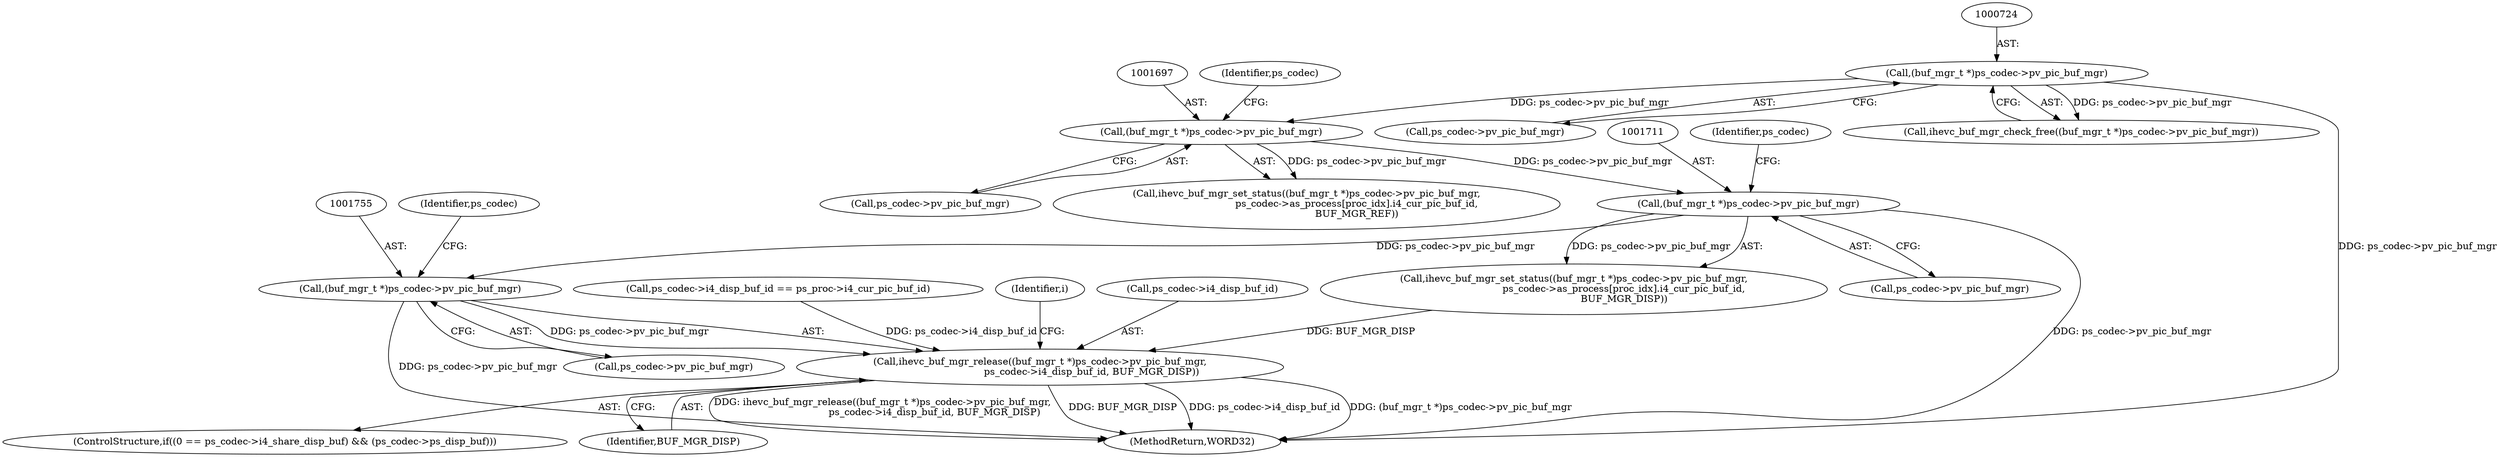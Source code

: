 digraph "0_Android_87fb7909c49e6a4510ba86ace1ffc83459c7e1b9@pointer" {
"1001754" [label="(Call,(buf_mgr_t *)ps_codec->pv_pic_buf_mgr)"];
"1001710" [label="(Call,(buf_mgr_t *)ps_codec->pv_pic_buf_mgr)"];
"1001696" [label="(Call,(buf_mgr_t *)ps_codec->pv_pic_buf_mgr)"];
"1000723" [label="(Call,(buf_mgr_t *)ps_codec->pv_pic_buf_mgr)"];
"1001753" [label="(Call,ihevc_buf_mgr_release((buf_mgr_t *)ps_codec->pv_pic_buf_mgr,\n                                  ps_codec->i4_disp_buf_id, BUF_MGR_DISP))"];
"1001753" [label="(Call,ihevc_buf_mgr_release((buf_mgr_t *)ps_codec->pv_pic_buf_mgr,\n                                  ps_codec->i4_disp_buf_id, BUF_MGR_DISP))"];
"1001765" [label="(Identifier,i)"];
"1001756" [label="(Call,ps_codec->pv_pic_buf_mgr)"];
"1001754" [label="(Call,(buf_mgr_t *)ps_codec->pv_pic_buf_mgr)"];
"1001760" [label="(Identifier,ps_codec)"];
"1001709" [label="(Call,ihevc_buf_mgr_set_status((buf_mgr_t *)ps_codec->pv_pic_buf_mgr,\n                                 ps_codec->as_process[proc_idx].i4_cur_pic_buf_id,\n                                 BUF_MGR_DISP))"];
"1001743" [label="(ControlStructure,if((0 == ps_codec->i4_share_disp_buf) && (ps_codec->ps_disp_buf)))"];
"1001305" [label="(Call,ps_codec->i4_disp_buf_id == ps_proc->i4_cur_pic_buf_id)"];
"1000722" [label="(Call,ihevc_buf_mgr_check_free((buf_mgr_t *)ps_codec->pv_pic_buf_mgr))"];
"1000723" [label="(Call,(buf_mgr_t *)ps_codec->pv_pic_buf_mgr)"];
"1001695" [label="(Call,ihevc_buf_mgr_set_status((buf_mgr_t *)ps_codec->pv_pic_buf_mgr,\n                                 ps_codec->as_process[proc_idx].i4_cur_pic_buf_id,\n                                 BUF_MGR_REF))"];
"1001718" [label="(Identifier,ps_codec)"];
"1000725" [label="(Call,ps_codec->pv_pic_buf_mgr)"];
"1001710" [label="(Call,(buf_mgr_t *)ps_codec->pv_pic_buf_mgr)"];
"1001762" [label="(Identifier,BUF_MGR_DISP)"];
"1001903" [label="(MethodReturn,WORD32)"];
"1001759" [label="(Call,ps_codec->i4_disp_buf_id)"];
"1001712" [label="(Call,ps_codec->pv_pic_buf_mgr)"];
"1001696" [label="(Call,(buf_mgr_t *)ps_codec->pv_pic_buf_mgr)"];
"1001698" [label="(Call,ps_codec->pv_pic_buf_mgr)"];
"1001704" [label="(Identifier,ps_codec)"];
"1001754" -> "1001753"  [label="AST: "];
"1001754" -> "1001756"  [label="CFG: "];
"1001755" -> "1001754"  [label="AST: "];
"1001756" -> "1001754"  [label="AST: "];
"1001760" -> "1001754"  [label="CFG: "];
"1001754" -> "1001903"  [label="DDG: ps_codec->pv_pic_buf_mgr"];
"1001754" -> "1001753"  [label="DDG: ps_codec->pv_pic_buf_mgr"];
"1001710" -> "1001754"  [label="DDG: ps_codec->pv_pic_buf_mgr"];
"1001710" -> "1001709"  [label="AST: "];
"1001710" -> "1001712"  [label="CFG: "];
"1001711" -> "1001710"  [label="AST: "];
"1001712" -> "1001710"  [label="AST: "];
"1001718" -> "1001710"  [label="CFG: "];
"1001710" -> "1001903"  [label="DDG: ps_codec->pv_pic_buf_mgr"];
"1001710" -> "1001709"  [label="DDG: ps_codec->pv_pic_buf_mgr"];
"1001696" -> "1001710"  [label="DDG: ps_codec->pv_pic_buf_mgr"];
"1001696" -> "1001695"  [label="AST: "];
"1001696" -> "1001698"  [label="CFG: "];
"1001697" -> "1001696"  [label="AST: "];
"1001698" -> "1001696"  [label="AST: "];
"1001704" -> "1001696"  [label="CFG: "];
"1001696" -> "1001695"  [label="DDG: ps_codec->pv_pic_buf_mgr"];
"1000723" -> "1001696"  [label="DDG: ps_codec->pv_pic_buf_mgr"];
"1000723" -> "1000722"  [label="AST: "];
"1000723" -> "1000725"  [label="CFG: "];
"1000724" -> "1000723"  [label="AST: "];
"1000725" -> "1000723"  [label="AST: "];
"1000722" -> "1000723"  [label="CFG: "];
"1000723" -> "1001903"  [label="DDG: ps_codec->pv_pic_buf_mgr"];
"1000723" -> "1000722"  [label="DDG: ps_codec->pv_pic_buf_mgr"];
"1001753" -> "1001743"  [label="AST: "];
"1001753" -> "1001762"  [label="CFG: "];
"1001759" -> "1001753"  [label="AST: "];
"1001762" -> "1001753"  [label="AST: "];
"1001765" -> "1001753"  [label="CFG: "];
"1001753" -> "1001903"  [label="DDG: BUF_MGR_DISP"];
"1001753" -> "1001903"  [label="DDG: ps_codec->i4_disp_buf_id"];
"1001753" -> "1001903"  [label="DDG: (buf_mgr_t *)ps_codec->pv_pic_buf_mgr"];
"1001753" -> "1001903"  [label="DDG: ihevc_buf_mgr_release((buf_mgr_t *)ps_codec->pv_pic_buf_mgr,\n                                  ps_codec->i4_disp_buf_id, BUF_MGR_DISP)"];
"1001305" -> "1001753"  [label="DDG: ps_codec->i4_disp_buf_id"];
"1001709" -> "1001753"  [label="DDG: BUF_MGR_DISP"];
}

